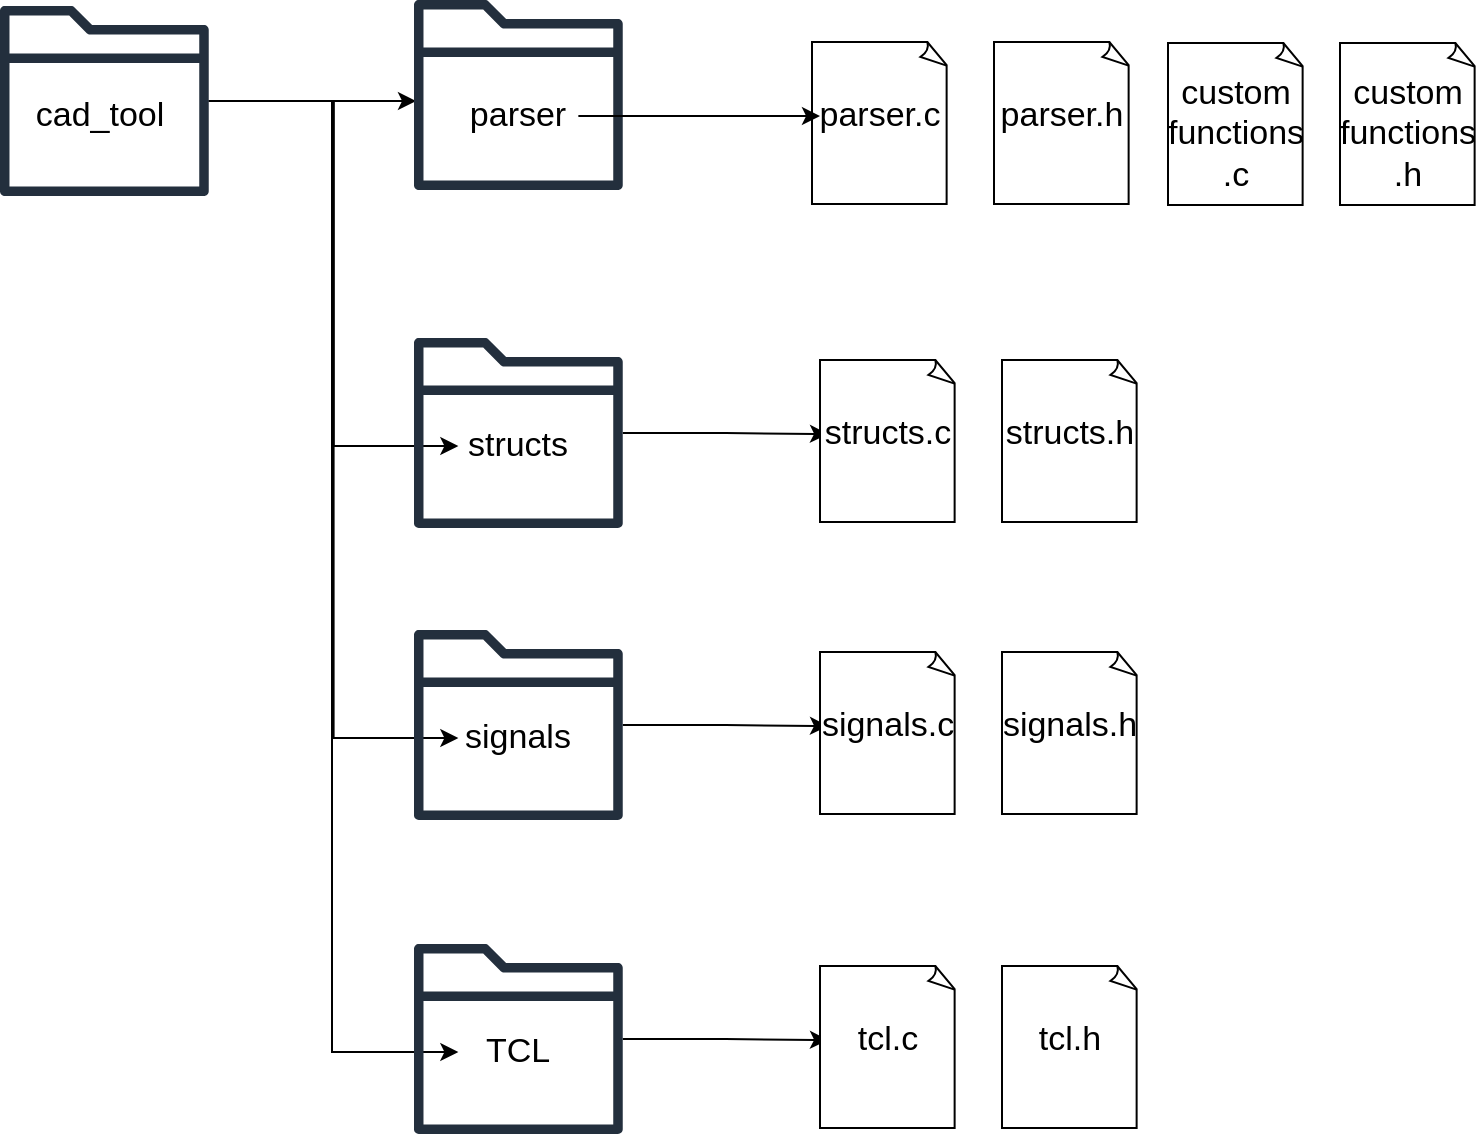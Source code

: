 <mxfile version="22.1.18" type="device">
  <diagram name="Page-1" id="Pgzr_8rei4k8gpeb9Cmg">
    <mxGraphModel dx="1434" dy="871" grid="0" gridSize="10" guides="1" tooltips="1" connect="1" arrows="1" fold="1" page="1" pageScale="1" pageWidth="2339" pageHeight="3300" math="0" shadow="0">
      <root>
        <mxCell id="0" />
        <mxCell id="1" parent="0" />
        <mxCell id="lucoco1PpR5o78oqe46l-1" value="" style="whiteSpace=wrap;html=1;shape=mxgraph.basic.document" vertex="1" parent="1">
          <mxGeometry x="838" y="161" width="68" height="81" as="geometry" />
        </mxCell>
        <mxCell id="lucoco1PpR5o78oqe46l-3" style="edgeStyle=orthogonalEdgeStyle;rounded=0;orthogonalLoop=1;jettySize=auto;html=1;" edge="1" parent="1" source="lucoco1PpR5o78oqe46l-2">
          <mxGeometry relative="1" as="geometry">
            <mxPoint x="640" y="190.5" as="targetPoint" />
          </mxGeometry>
        </mxCell>
        <mxCell id="lucoco1PpR5o78oqe46l-42" style="edgeStyle=orthogonalEdgeStyle;rounded=0;orthogonalLoop=1;jettySize=auto;html=1;entryX=0;entryY=0.5;entryDx=0;entryDy=0;" edge="1" parent="1" source="lucoco1PpR5o78oqe46l-2" target="lucoco1PpR5o78oqe46l-30">
          <mxGeometry relative="1" as="geometry" />
        </mxCell>
        <mxCell id="lucoco1PpR5o78oqe46l-43" style="edgeStyle=orthogonalEdgeStyle;rounded=0;orthogonalLoop=1;jettySize=auto;html=1;entryX=0;entryY=0.5;entryDx=0;entryDy=0;" edge="1" parent="1" source="lucoco1PpR5o78oqe46l-2" target="lucoco1PpR5o78oqe46l-37">
          <mxGeometry relative="1" as="geometry">
            <Array as="points">
              <mxPoint x="598" y="191" />
              <mxPoint x="598" y="666" />
            </Array>
          </mxGeometry>
        </mxCell>
        <mxCell id="lucoco1PpR5o78oqe46l-44" style="edgeStyle=orthogonalEdgeStyle;rounded=0;orthogonalLoop=1;jettySize=auto;html=1;entryX=0;entryY=0.5;entryDx=0;entryDy=0;" edge="1" parent="1" source="lucoco1PpR5o78oqe46l-2" target="lucoco1PpR5o78oqe46l-21">
          <mxGeometry relative="1" as="geometry" />
        </mxCell>
        <mxCell id="lucoco1PpR5o78oqe46l-2" value="" style="sketch=0;outlineConnect=0;fontColor=#232F3E;gradientColor=none;fillColor=#232F3D;strokeColor=none;dashed=0;verticalLabelPosition=bottom;verticalAlign=top;align=center;html=1;fontSize=12;fontStyle=0;aspect=fixed;pointerEvents=1;shape=mxgraph.aws4.folder;" vertex="1" parent="1">
          <mxGeometry x="432" y="143" width="104.37" height="95" as="geometry" />
        </mxCell>
        <mxCell id="lucoco1PpR5o78oqe46l-4" value="" style="sketch=0;outlineConnect=0;fontColor=#232F3E;gradientColor=none;fillColor=#232F3D;strokeColor=none;dashed=0;verticalLabelPosition=bottom;verticalAlign=top;align=center;html=1;fontSize=12;fontStyle=0;aspect=fixed;pointerEvents=1;shape=mxgraph.aws4.folder;" vertex="1" parent="1">
          <mxGeometry x="639" y="140" width="104.37" height="95" as="geometry" />
        </mxCell>
        <mxCell id="lucoco1PpR5o78oqe46l-5" value="&lt;font style=&quot;font-size: 17px;&quot;&gt;cad_tool&lt;/font&gt;" style="text;html=1;strokeColor=none;fillColor=none;align=center;verticalAlign=middle;whiteSpace=wrap;rounded=0;" vertex="1" parent="1">
          <mxGeometry x="452" y="183" width="60" height="30" as="geometry" />
        </mxCell>
        <mxCell id="lucoco1PpR5o78oqe46l-16" style="edgeStyle=orthogonalEdgeStyle;rounded=0;orthogonalLoop=1;jettySize=auto;html=1;entryX=0;entryY=0.5;entryDx=0;entryDy=0;" edge="1" parent="1" source="lucoco1PpR5o78oqe46l-7" target="lucoco1PpR5o78oqe46l-8">
          <mxGeometry relative="1" as="geometry" />
        </mxCell>
        <mxCell id="lucoco1PpR5o78oqe46l-7" value="&lt;font style=&quot;font-size: 17px;&quot;&gt;parser&lt;/font&gt;" style="text;html=1;strokeColor=none;fillColor=none;align=center;verticalAlign=middle;whiteSpace=wrap;rounded=0;" vertex="1" parent="1">
          <mxGeometry x="661.18" y="183" width="60" height="30" as="geometry" />
        </mxCell>
        <mxCell id="lucoco1PpR5o78oqe46l-8" value="&lt;font style=&quot;font-size: 17px;&quot;&gt;parser.c&lt;/font&gt;" style="text;html=1;strokeColor=none;fillColor=none;align=center;verticalAlign=middle;whiteSpace=wrap;rounded=0;" vertex="1" parent="1">
          <mxGeometry x="842" y="183" width="60" height="30" as="geometry" />
        </mxCell>
        <mxCell id="lucoco1PpR5o78oqe46l-9" value="" style="whiteSpace=wrap;html=1;shape=mxgraph.basic.document" vertex="1" parent="1">
          <mxGeometry x="929" y="161" width="68" height="81" as="geometry" />
        </mxCell>
        <mxCell id="lucoco1PpR5o78oqe46l-10" value="&lt;font style=&quot;font-size: 17px;&quot;&gt;parser.h&lt;/font&gt;" style="text;html=1;strokeColor=none;fillColor=none;align=center;verticalAlign=middle;whiteSpace=wrap;rounded=0;" vertex="1" parent="1">
          <mxGeometry x="933" y="183" width="60" height="30" as="geometry" />
        </mxCell>
        <mxCell id="lucoco1PpR5o78oqe46l-11" value="" style="whiteSpace=wrap;html=1;shape=mxgraph.basic.document" vertex="1" parent="1">
          <mxGeometry x="1016" y="161.5" width="68" height="81" as="geometry" />
        </mxCell>
        <mxCell id="lucoco1PpR5o78oqe46l-12" value="&lt;font style=&quot;font-size: 17px;&quot;&gt;custom&lt;br&gt;functions&lt;br&gt;.c&lt;br&gt;&lt;/font&gt;" style="text;html=1;strokeColor=none;fillColor=none;align=center;verticalAlign=middle;whiteSpace=wrap;rounded=0;" vertex="1" parent="1">
          <mxGeometry x="1020" y="192" width="60" height="30" as="geometry" />
        </mxCell>
        <mxCell id="lucoco1PpR5o78oqe46l-14" value="" style="whiteSpace=wrap;html=1;shape=mxgraph.basic.document" vertex="1" parent="1">
          <mxGeometry x="1102" y="161.5" width="68" height="81" as="geometry" />
        </mxCell>
        <mxCell id="lucoco1PpR5o78oqe46l-15" value="&lt;font style=&quot;font-size: 17px;&quot;&gt;custom&lt;br&gt;functions&lt;br&gt;.h&lt;br&gt;&lt;/font&gt;" style="text;html=1;strokeColor=none;fillColor=none;align=center;verticalAlign=middle;whiteSpace=wrap;rounded=0;" vertex="1" parent="1">
          <mxGeometry x="1106" y="192" width="60" height="30" as="geometry" />
        </mxCell>
        <mxCell id="lucoco1PpR5o78oqe46l-27" style="edgeStyle=orthogonalEdgeStyle;rounded=0;orthogonalLoop=1;jettySize=auto;html=1;entryX=0;entryY=0.5;entryDx=0;entryDy=0;" edge="1" parent="1" source="lucoco1PpR5o78oqe46l-17" target="lucoco1PpR5o78oqe46l-24">
          <mxGeometry relative="1" as="geometry" />
        </mxCell>
        <mxCell id="lucoco1PpR5o78oqe46l-17" value="" style="sketch=0;outlineConnect=0;fontColor=#232F3E;gradientColor=none;fillColor=#232F3D;strokeColor=none;dashed=0;verticalLabelPosition=bottom;verticalAlign=top;align=center;html=1;fontSize=12;fontStyle=0;aspect=fixed;pointerEvents=1;shape=mxgraph.aws4.folder;" vertex="1" parent="1">
          <mxGeometry x="639" y="309" width="104.37" height="95" as="geometry" />
        </mxCell>
        <mxCell id="lucoco1PpR5o78oqe46l-21" value="&lt;font style=&quot;font-size: 17px;&quot;&gt;structs&lt;/font&gt;" style="text;html=1;strokeColor=none;fillColor=none;align=center;verticalAlign=middle;whiteSpace=wrap;rounded=0;" vertex="1" parent="1">
          <mxGeometry x="661.18" y="348" width="60" height="30" as="geometry" />
        </mxCell>
        <mxCell id="lucoco1PpR5o78oqe46l-23" value="" style="whiteSpace=wrap;html=1;shape=mxgraph.basic.document" vertex="1" parent="1">
          <mxGeometry x="842" y="320" width="68" height="81" as="geometry" />
        </mxCell>
        <mxCell id="lucoco1PpR5o78oqe46l-24" value="&lt;font style=&quot;font-size: 17px;&quot;&gt;structs.c&lt;/font&gt;" style="text;html=1;strokeColor=none;fillColor=none;align=center;verticalAlign=middle;whiteSpace=wrap;rounded=0;" vertex="1" parent="1">
          <mxGeometry x="846" y="342" width="60" height="30" as="geometry" />
        </mxCell>
        <mxCell id="lucoco1PpR5o78oqe46l-25" value="" style="whiteSpace=wrap;html=1;shape=mxgraph.basic.document" vertex="1" parent="1">
          <mxGeometry x="933" y="320" width="68" height="81" as="geometry" />
        </mxCell>
        <mxCell id="lucoco1PpR5o78oqe46l-26" value="&lt;font style=&quot;font-size: 17px;&quot;&gt;structs.h&lt;/font&gt;" style="text;html=1;strokeColor=none;fillColor=none;align=center;verticalAlign=middle;whiteSpace=wrap;rounded=0;" vertex="1" parent="1">
          <mxGeometry x="937" y="342" width="60" height="30" as="geometry" />
        </mxCell>
        <mxCell id="lucoco1PpR5o78oqe46l-28" style="edgeStyle=orthogonalEdgeStyle;rounded=0;orthogonalLoop=1;jettySize=auto;html=1;entryX=0;entryY=0.5;entryDx=0;entryDy=0;" edge="1" parent="1" source="lucoco1PpR5o78oqe46l-29" target="lucoco1PpR5o78oqe46l-32">
          <mxGeometry relative="1" as="geometry" />
        </mxCell>
        <mxCell id="lucoco1PpR5o78oqe46l-29" value="" style="sketch=0;outlineConnect=0;fontColor=#232F3E;gradientColor=none;fillColor=#232F3D;strokeColor=none;dashed=0;verticalLabelPosition=bottom;verticalAlign=top;align=center;html=1;fontSize=12;fontStyle=0;aspect=fixed;pointerEvents=1;shape=mxgraph.aws4.folder;" vertex="1" parent="1">
          <mxGeometry x="639" y="455" width="104.37" height="95" as="geometry" />
        </mxCell>
        <mxCell id="lucoco1PpR5o78oqe46l-30" value="&lt;font style=&quot;font-size: 17px;&quot;&gt;signals&lt;/font&gt;" style="text;html=1;strokeColor=none;fillColor=none;align=center;verticalAlign=middle;whiteSpace=wrap;rounded=0;" vertex="1" parent="1">
          <mxGeometry x="661.18" y="494" width="60" height="30" as="geometry" />
        </mxCell>
        <mxCell id="lucoco1PpR5o78oqe46l-31" value="" style="whiteSpace=wrap;html=1;shape=mxgraph.basic.document" vertex="1" parent="1">
          <mxGeometry x="842" y="466" width="68" height="81" as="geometry" />
        </mxCell>
        <mxCell id="lucoco1PpR5o78oqe46l-32" value="&lt;font style=&quot;font-size: 17px;&quot;&gt;signals.c&lt;/font&gt;" style="text;html=1;strokeColor=none;fillColor=none;align=center;verticalAlign=middle;whiteSpace=wrap;rounded=0;" vertex="1" parent="1">
          <mxGeometry x="846" y="488" width="60" height="30" as="geometry" />
        </mxCell>
        <mxCell id="lucoco1PpR5o78oqe46l-33" value="" style="whiteSpace=wrap;html=1;shape=mxgraph.basic.document" vertex="1" parent="1">
          <mxGeometry x="933" y="466" width="68" height="81" as="geometry" />
        </mxCell>
        <mxCell id="lucoco1PpR5o78oqe46l-34" value="&lt;font style=&quot;font-size: 17px;&quot;&gt;signals.h&lt;/font&gt;" style="text;html=1;strokeColor=none;fillColor=none;align=center;verticalAlign=middle;whiteSpace=wrap;rounded=0;" vertex="1" parent="1">
          <mxGeometry x="937" y="488" width="60" height="30" as="geometry" />
        </mxCell>
        <mxCell id="lucoco1PpR5o78oqe46l-35" style="edgeStyle=orthogonalEdgeStyle;rounded=0;orthogonalLoop=1;jettySize=auto;html=1;entryX=0;entryY=0.5;entryDx=0;entryDy=0;" edge="1" parent="1" source="lucoco1PpR5o78oqe46l-36" target="lucoco1PpR5o78oqe46l-39">
          <mxGeometry relative="1" as="geometry" />
        </mxCell>
        <mxCell id="lucoco1PpR5o78oqe46l-36" value="" style="sketch=0;outlineConnect=0;fontColor=#232F3E;gradientColor=none;fillColor=#232F3D;strokeColor=none;dashed=0;verticalLabelPosition=bottom;verticalAlign=top;align=center;html=1;fontSize=12;fontStyle=0;aspect=fixed;pointerEvents=1;shape=mxgraph.aws4.folder;" vertex="1" parent="1">
          <mxGeometry x="639" y="612" width="104.37" height="95" as="geometry" />
        </mxCell>
        <mxCell id="lucoco1PpR5o78oqe46l-37" value="&lt;font style=&quot;font-size: 17px;&quot;&gt;TCL&lt;/font&gt;" style="text;html=1;strokeColor=none;fillColor=none;align=center;verticalAlign=middle;whiteSpace=wrap;rounded=0;" vertex="1" parent="1">
          <mxGeometry x="661.18" y="651" width="60" height="30" as="geometry" />
        </mxCell>
        <mxCell id="lucoco1PpR5o78oqe46l-38" value="" style="whiteSpace=wrap;html=1;shape=mxgraph.basic.document" vertex="1" parent="1">
          <mxGeometry x="842" y="623" width="68" height="81" as="geometry" />
        </mxCell>
        <mxCell id="lucoco1PpR5o78oqe46l-39" value="&lt;font style=&quot;font-size: 17px;&quot;&gt;tcl.c&lt;/font&gt;" style="text;html=1;strokeColor=none;fillColor=none;align=center;verticalAlign=middle;whiteSpace=wrap;rounded=0;" vertex="1" parent="1">
          <mxGeometry x="846" y="645" width="60" height="30" as="geometry" />
        </mxCell>
        <mxCell id="lucoco1PpR5o78oqe46l-40" value="" style="whiteSpace=wrap;html=1;shape=mxgraph.basic.document" vertex="1" parent="1">
          <mxGeometry x="933" y="623" width="68" height="81" as="geometry" />
        </mxCell>
        <mxCell id="lucoco1PpR5o78oqe46l-41" value="&lt;font style=&quot;font-size: 17px;&quot;&gt;tcl.h&lt;/font&gt;" style="text;html=1;strokeColor=none;fillColor=none;align=center;verticalAlign=middle;whiteSpace=wrap;rounded=0;" vertex="1" parent="1">
          <mxGeometry x="937" y="645" width="60" height="30" as="geometry" />
        </mxCell>
      </root>
    </mxGraphModel>
  </diagram>
</mxfile>
